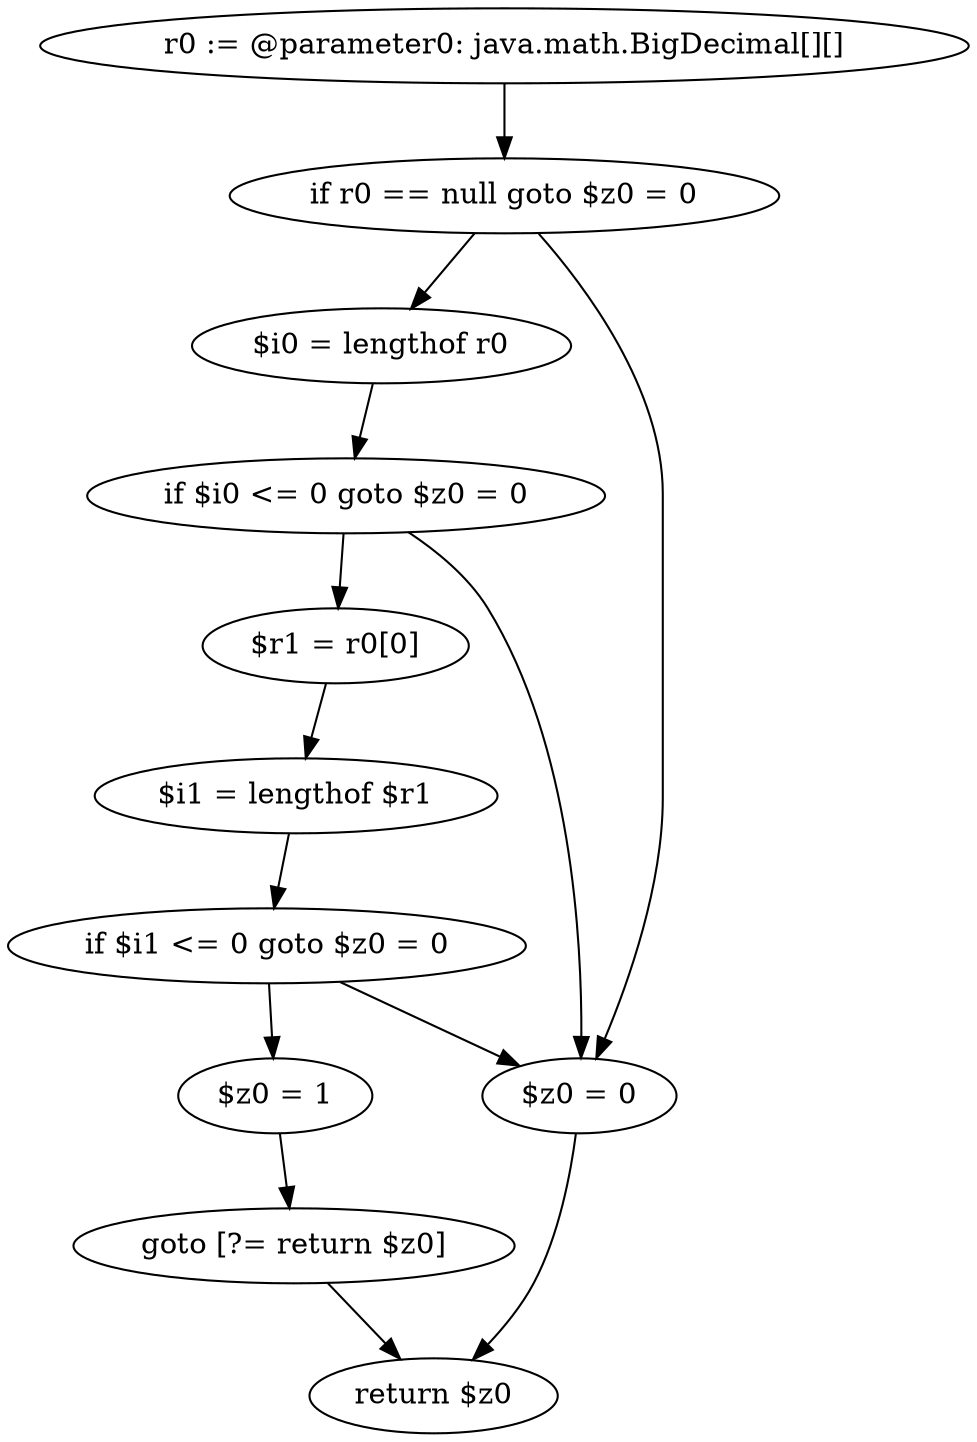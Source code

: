 digraph "unitGraph" {
    "r0 := @parameter0: java.math.BigDecimal[][]"
    "if r0 == null goto $z0 = 0"
    "$i0 = lengthof r0"
    "if $i0 <= 0 goto $z0 = 0"
    "$r1 = r0[0]"
    "$i1 = lengthof $r1"
    "if $i1 <= 0 goto $z0 = 0"
    "$z0 = 1"
    "goto [?= return $z0]"
    "$z0 = 0"
    "return $z0"
    "r0 := @parameter0: java.math.BigDecimal[][]"->"if r0 == null goto $z0 = 0";
    "if r0 == null goto $z0 = 0"->"$i0 = lengthof r0";
    "if r0 == null goto $z0 = 0"->"$z0 = 0";
    "$i0 = lengthof r0"->"if $i0 <= 0 goto $z0 = 0";
    "if $i0 <= 0 goto $z0 = 0"->"$r1 = r0[0]";
    "if $i0 <= 0 goto $z0 = 0"->"$z0 = 0";
    "$r1 = r0[0]"->"$i1 = lengthof $r1";
    "$i1 = lengthof $r1"->"if $i1 <= 0 goto $z0 = 0";
    "if $i1 <= 0 goto $z0 = 0"->"$z0 = 1";
    "if $i1 <= 0 goto $z0 = 0"->"$z0 = 0";
    "$z0 = 1"->"goto [?= return $z0]";
    "goto [?= return $z0]"->"return $z0";
    "$z0 = 0"->"return $z0";
}
